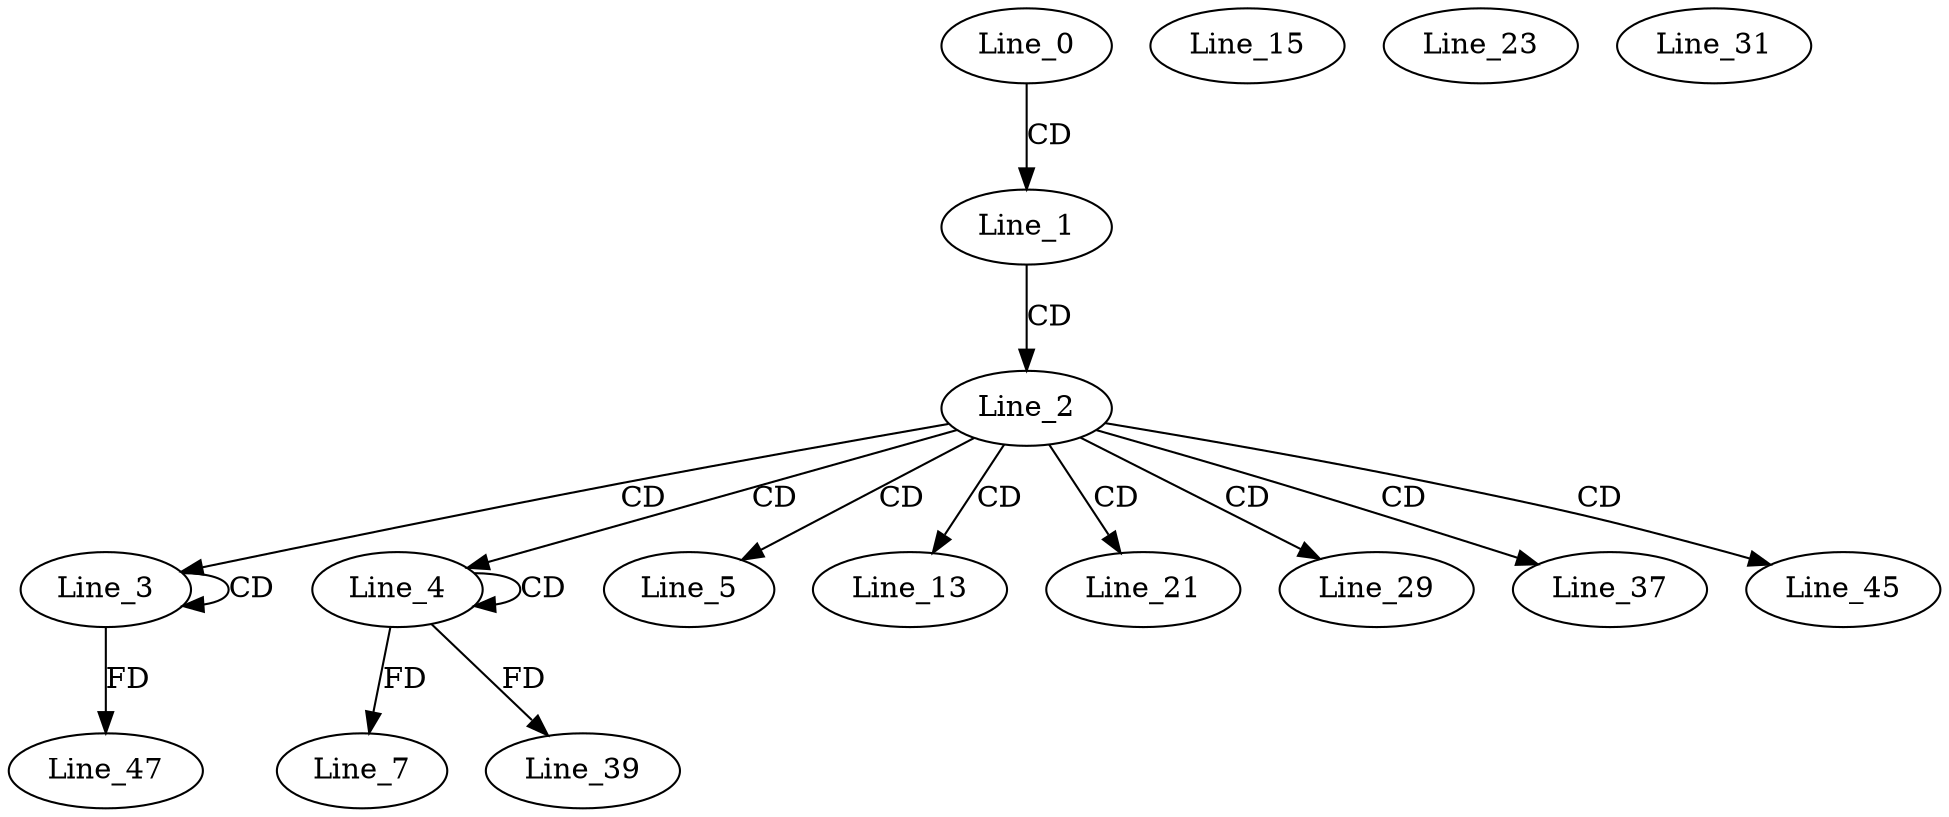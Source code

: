 digraph G {
  Line_0;
  Line_1;
  Line_2;
  Line_3;
  Line_3;
  Line_4;
  Line_4;
  Line_5;
  Line_7;
  Line_13;
  Line_15;
  Line_21;
  Line_23;
  Line_29;
  Line_31;
  Line_37;
  Line_39;
  Line_45;
  Line_47;
  Line_0 -> Line_1 [ label="CD" ];
  Line_1 -> Line_2 [ label="CD" ];
  Line_2 -> Line_3 [ label="CD" ];
  Line_3 -> Line_3 [ label="CD" ];
  Line_2 -> Line_4 [ label="CD" ];
  Line_4 -> Line_4 [ label="CD" ];
  Line_2 -> Line_5 [ label="CD" ];
  Line_4 -> Line_7 [ label="FD" ];
  Line_2 -> Line_13 [ label="CD" ];
  Line_2 -> Line_21 [ label="CD" ];
  Line_2 -> Line_29 [ label="CD" ];
  Line_2 -> Line_37 [ label="CD" ];
  Line_4 -> Line_39 [ label="FD" ];
  Line_2 -> Line_45 [ label="CD" ];
  Line_3 -> Line_47 [ label="FD" ];
}
